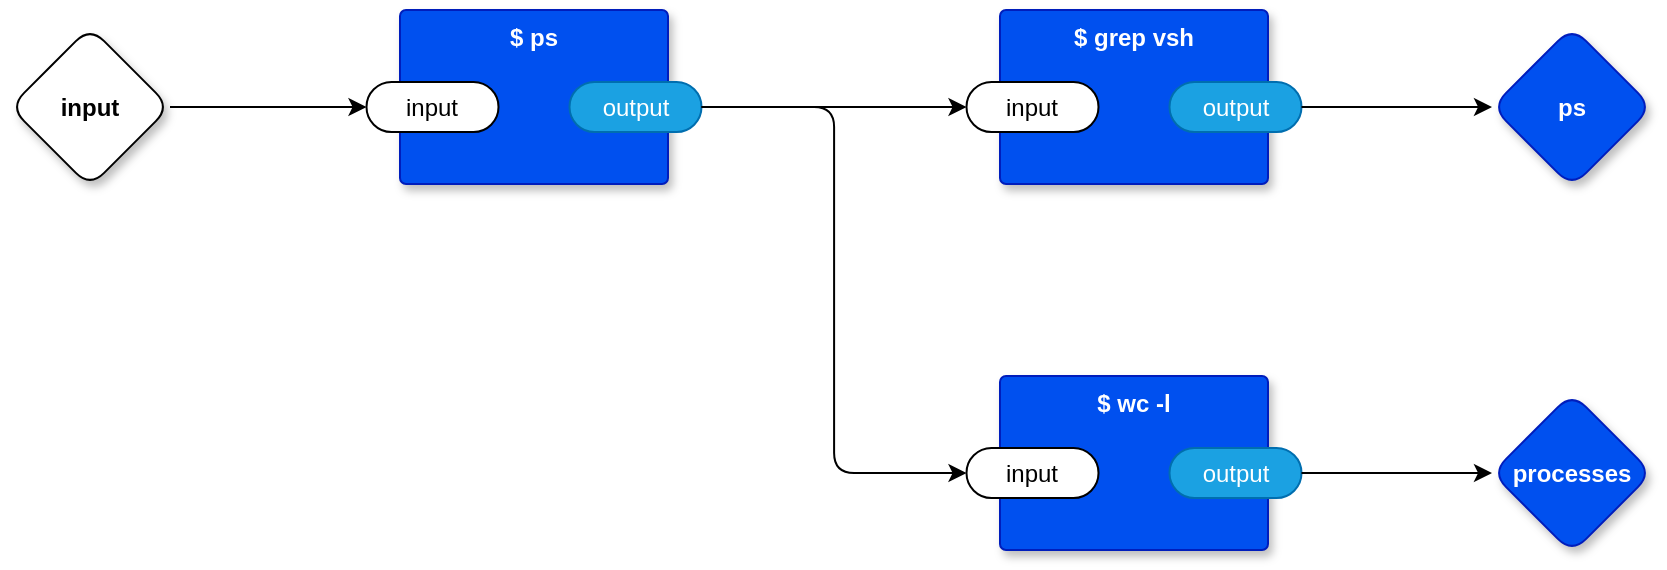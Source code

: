 <mxfile compressed="false" version="21.6.8" type="device">
  <diagram name="main" id="KS3WEbwcifBTzsb4HUmv">
    <mxGraphModel dx="963" dy="1032" grid="0" gridSize="10" guides="1" tooltips="1" connect="1" arrows="1" fold="1" page="0" pageScale="1" pageWidth="1100" pageHeight="850" math="0" shadow="0">
      <root>
        <mxCell id="xJ1eNEEvFR5x5LvTf2mW-0" />
        <mxCell id="xJ1eNEEvFR5x5LvTf2mW-1" parent="xJ1eNEEvFR5x5LvTf2mW-0" />
        <mxCell id="xJ1eNEEvFR5x5LvTf2mW-2" style="edgeStyle=orthogonalEdgeStyle;rounded=1;orthogonalLoop=1;jettySize=auto;html=1;exitX=1;exitY=0.5;exitDx=0;exitDy=0;exitPerimeter=0;entryX=0;entryY=0.5;entryDx=0;entryDy=0;entryPerimeter=0;" parent="xJ1eNEEvFR5x5LvTf2mW-1" source="xJ1eNEEvFR5x5LvTf2mW-3" target="xJ1eNEEvFR5x5LvTf2mW-6" edge="1">
          <mxGeometry relative="1" as="geometry" />
        </mxCell>
        <mxCell id="xJ1eNEEvFR5x5LvTf2mW-3" value="input" style="rhombus;whiteSpace=wrap;html=1;rounded=1;fontStyle=1;glass=0;sketch=0;fontSize=12;points=[[0,0.5,0,0,0],[0.5,0,0,0,0],[0.5,1,0,0,0],[1,0.5,0,0,0]];shadow=1;" parent="xJ1eNEEvFR5x5LvTf2mW-1" vertex="1">
          <mxGeometry x="8" y="-32.5" width="80" height="80" as="geometry" />
        </mxCell>
        <mxCell id="xJ1eNEEvFR5x5LvTf2mW-4" value="ps" style="rhombus;whiteSpace=wrap;html=1;rounded=1;fillColor=#0050ef;fontColor=#ffffff;strokeColor=#001DBC;fontStyle=1;glass=0;sketch=0;fontSize=12;points=[[0,0.5,0,0,0],[0.5,0,0,0,0],[0.5,1,0,0,0],[1,0.5,0,0,0]];shadow=1;" parent="xJ1eNEEvFR5x5LvTf2mW-1" vertex="1">
          <mxGeometry x="749" y="-32.5" width="80" height="80" as="geometry" />
        </mxCell>
        <mxCell id="xJ1eNEEvFR5x5LvTf2mW-5" value="$ ps" style="rounded=1;whiteSpace=wrap;html=1;sketch=0;container=1;recursiveResize=0;verticalAlign=top;arcSize=6;fontStyle=1;autosize=0;points=[];absoluteArcSize=1;shadow=1;strokeColor=#001DBC;fillColor=#0050ef;fontColor=#ffffff;connectable=0;" parent="xJ1eNEEvFR5x5LvTf2mW-1" vertex="1">
          <mxGeometry x="203" y="-41" width="134" height="87" as="geometry">
            <mxRectangle x="-98" y="-1230" width="99" height="26" as="alternateBounds" />
          </mxGeometry>
        </mxCell>
        <mxCell id="xJ1eNEEvFR5x5LvTf2mW-6" value="input" style="rounded=1;whiteSpace=wrap;html=1;sketch=0;points=[[0,0.5,0,0,0],[1,0.5,0,0,0]];arcSize=50;" parent="xJ1eNEEvFR5x5LvTf2mW-5" vertex="1">
          <mxGeometry x="-16.75" y="36" width="66" height="25" as="geometry" />
        </mxCell>
        <mxCell id="xJ1eNEEvFR5x5LvTf2mW-7" value="output" style="rounded=1;whiteSpace=wrap;html=1;sketch=0;points=[[0,0.5,0,0,0],[1,0.5,0,0,0]];fillColor=#1ba1e2;fontColor=#ffffff;strokeColor=#006EAF;arcSize=50;" parent="xJ1eNEEvFR5x5LvTf2mW-5" vertex="1">
          <mxGeometry x="84.75" y="36" width="66" height="25" as="geometry" />
        </mxCell>
        <mxCell id="xJ1eNEEvFR5x5LvTf2mW-8" value="$ grep vsh" style="rounded=1;whiteSpace=wrap;html=1;sketch=0;container=1;recursiveResize=0;verticalAlign=top;arcSize=6;fontStyle=1;autosize=0;points=[];absoluteArcSize=1;shadow=1;strokeColor=#001DBC;fillColor=#0050ef;fontColor=#ffffff;connectable=0;" parent="xJ1eNEEvFR5x5LvTf2mW-1" vertex="1">
          <mxGeometry x="503" y="-41" width="134" height="87" as="geometry">
            <mxRectangle x="-98" y="-1230" width="99" height="26" as="alternateBounds" />
          </mxGeometry>
        </mxCell>
        <mxCell id="xJ1eNEEvFR5x5LvTf2mW-9" value="input" style="rounded=1;whiteSpace=wrap;html=1;sketch=0;points=[[0,0.5,0,0,0],[1,0.5,0,0,0]];arcSize=50;" parent="xJ1eNEEvFR5x5LvTf2mW-8" vertex="1">
          <mxGeometry x="-16.75" y="36" width="66" height="25" as="geometry" />
        </mxCell>
        <mxCell id="xJ1eNEEvFR5x5LvTf2mW-10" value="output" style="rounded=1;whiteSpace=wrap;html=1;sketch=0;points=[[0,0.5,0,0,0],[1,0.5,0,0,0]];fillColor=#1ba1e2;fontColor=#ffffff;strokeColor=#006EAF;arcSize=50;" parent="xJ1eNEEvFR5x5LvTf2mW-8" vertex="1">
          <mxGeometry x="84.75" y="36" width="66" height="25" as="geometry" />
        </mxCell>
        <mxCell id="xJ1eNEEvFR5x5LvTf2mW-12" style="edgeStyle=orthogonalEdgeStyle;rounded=1;orthogonalLoop=1;jettySize=auto;html=1;exitX=1;exitY=0.5;exitDx=0;exitDy=0;exitPerimeter=0;entryX=0;entryY=0.5;entryDx=0;entryDy=0;entryPerimeter=0;" parent="xJ1eNEEvFR5x5LvTf2mW-1" source="xJ1eNEEvFR5x5LvTf2mW-10" target="xJ1eNEEvFR5x5LvTf2mW-4" edge="1">
          <mxGeometry relative="1" as="geometry" />
        </mxCell>
        <mxCell id="xJ1eNEEvFR5x5LvTf2mW-13" value="$ wc -l" style="rounded=1;whiteSpace=wrap;html=1;sketch=0;container=1;recursiveResize=0;verticalAlign=top;arcSize=6;fontStyle=1;autosize=0;points=[];absoluteArcSize=1;shadow=1;strokeColor=#001DBC;fillColor=#0050ef;fontColor=#ffffff;connectable=0;" parent="xJ1eNEEvFR5x5LvTf2mW-1" vertex="1">
          <mxGeometry x="503" y="142" width="134" height="87" as="geometry">
            <mxRectangle x="-98" y="-1230" width="99" height="26" as="alternateBounds" />
          </mxGeometry>
        </mxCell>
        <mxCell id="xJ1eNEEvFR5x5LvTf2mW-14" value="input" style="rounded=1;whiteSpace=wrap;html=1;sketch=0;points=[[0,0.5,0,0,0],[1,0.5,0,0,0]];arcSize=50;" parent="xJ1eNEEvFR5x5LvTf2mW-13" vertex="1">
          <mxGeometry x="-16.75" y="36" width="66" height="25" as="geometry" />
        </mxCell>
        <mxCell id="xJ1eNEEvFR5x5LvTf2mW-15" value="output" style="rounded=1;whiteSpace=wrap;html=1;sketch=0;points=[[0,0.5,0,0,0],[1,0.5,0,0,0]];fillColor=#1ba1e2;fontColor=#ffffff;strokeColor=#006EAF;arcSize=50;" parent="xJ1eNEEvFR5x5LvTf2mW-13" vertex="1">
          <mxGeometry x="84.75" y="36" width="66" height="25" as="geometry" />
        </mxCell>
        <mxCell id="xJ1eNEEvFR5x5LvTf2mW-17" value="processes" style="rhombus;whiteSpace=wrap;html=1;rounded=1;fillColor=#0050ef;fontColor=#ffffff;strokeColor=#001DBC;fontStyle=1;glass=0;sketch=0;fontSize=12;points=[[0,0.5,0,0,0],[0.5,0,0,0,0],[0.5,1,0,0,0],[1,0.5,0,0,0]];shadow=1;" parent="xJ1eNEEvFR5x5LvTf2mW-1" vertex="1">
          <mxGeometry x="749" y="150.5" width="80" height="80" as="geometry" />
        </mxCell>
        <mxCell id="xJ1eNEEvFR5x5LvTf2mW-18" style="edgeStyle=orthogonalEdgeStyle;rounded=1;orthogonalLoop=1;jettySize=auto;html=1;exitX=1;exitY=0.5;exitDx=0;exitDy=0;exitPerimeter=0;entryX=0;entryY=0.5;entryDx=0;entryDy=0;entryPerimeter=0;" parent="xJ1eNEEvFR5x5LvTf2mW-1" source="xJ1eNEEvFR5x5LvTf2mW-15" target="xJ1eNEEvFR5x5LvTf2mW-17" edge="1">
          <mxGeometry relative="1" as="geometry" />
        </mxCell>
        <mxCell id="7FJXLTVbLxZD-9ESnupR-1" style="edgeStyle=orthogonalEdgeStyle;rounded=0;orthogonalLoop=1;jettySize=auto;html=1;exitX=1;exitY=0.5;exitDx=0;exitDy=0;exitPerimeter=0;entryX=0;entryY=0.5;entryDx=0;entryDy=0;entryPerimeter=0;" edge="1" parent="xJ1eNEEvFR5x5LvTf2mW-1" source="xJ1eNEEvFR5x5LvTf2mW-7" target="xJ1eNEEvFR5x5LvTf2mW-9">
          <mxGeometry relative="1" as="geometry" />
        </mxCell>
        <mxCell id="7FJXLTVbLxZD-9ESnupR-2" style="edgeStyle=orthogonalEdgeStyle;rounded=1;orthogonalLoop=1;jettySize=auto;html=1;exitX=1;exitY=0.5;exitDx=0;exitDy=0;exitPerimeter=0;entryX=0;entryY=0.5;entryDx=0;entryDy=0;entryPerimeter=0;" edge="1" parent="xJ1eNEEvFR5x5LvTf2mW-1" source="xJ1eNEEvFR5x5LvTf2mW-7" target="xJ1eNEEvFR5x5LvTf2mW-14">
          <mxGeometry relative="1" as="geometry" />
        </mxCell>
      </root>
    </mxGraphModel>
  </diagram>
</mxfile>
